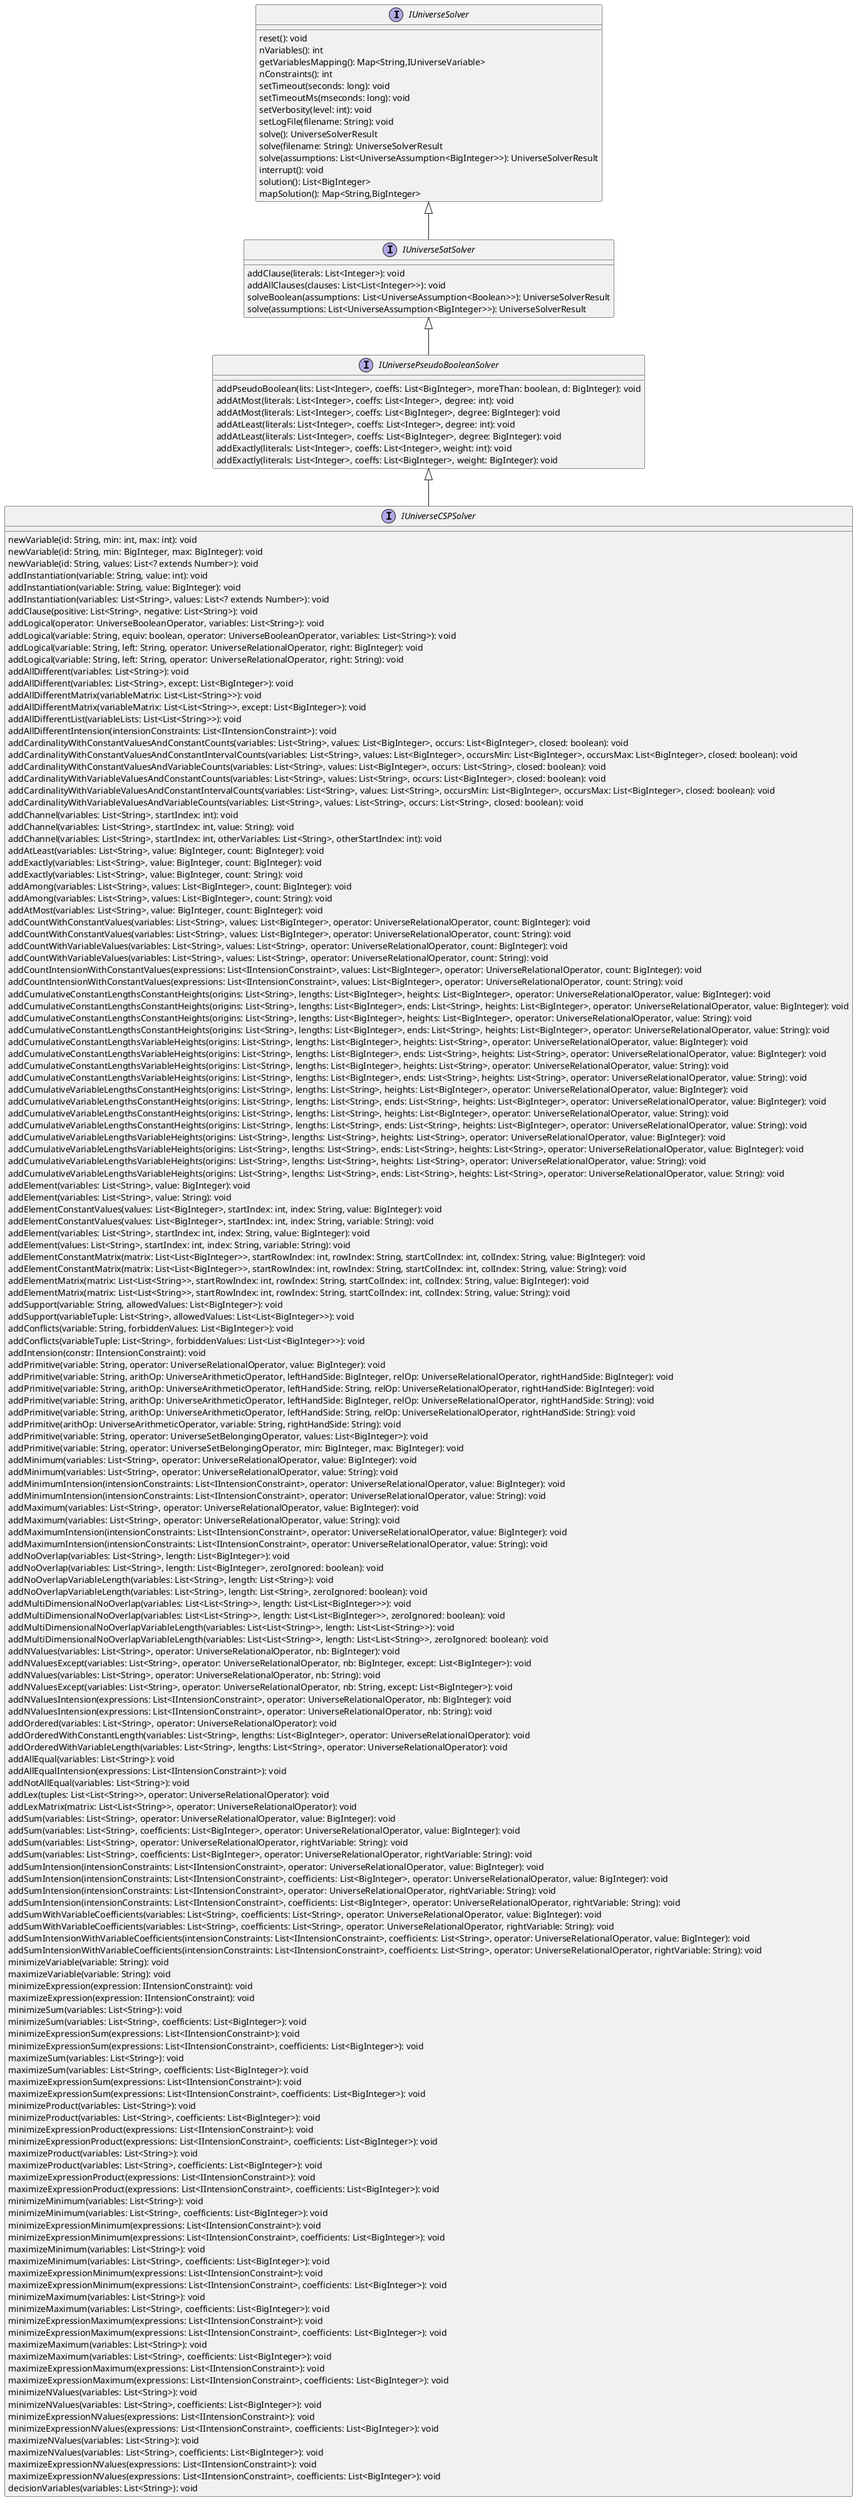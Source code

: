 @startuml
interface IUniverseSolver [[java:fr.univartois.cril.juniverse.core.IUniverseSolver]] {
	reset(): void
	nVariables(): int
	getVariablesMapping(): Map<String,IUniverseVariable>
	nConstraints(): int
	setTimeout(seconds: long): void
	setTimeoutMs(mseconds: long): void
	setVerbosity(level: int): void
	setLogFile(filename: String): void
	solve(): UniverseSolverResult
	solve(filename: String): UniverseSolverResult
	solve(assumptions: List<UniverseAssumption<BigInteger>>): UniverseSolverResult
	interrupt(): void
	solution(): List<BigInteger>
	mapSolution(): Map<String,BigInteger>
}
interface IUniverseCSPSolver [[java:fr.univartois.cril.juniverse.csp.IUniverseCSPSolver]] {
	newVariable(id: String, min: int, max: int): void
	newVariable(id: String, min: BigInteger, max: BigInteger): void
	newVariable(id: String, values: List<? extends Number>): void
	addInstantiation(variable: String, value: int): void
	addInstantiation(variable: String, value: BigInteger): void
	addInstantiation(variables: List<String>, values: List<? extends Number>): void
	addClause(positive: List<String>, negative: List<String>): void
	addLogical(operator: UniverseBooleanOperator, variables: List<String>): void
	addLogical(variable: String, equiv: boolean, operator: UniverseBooleanOperator, variables: List<String>): void
	addLogical(variable: String, left: String, operator: UniverseRelationalOperator, right: BigInteger): void
	addLogical(variable: String, left: String, operator: UniverseRelationalOperator, right: String): void
	addAllDifferent(variables: List<String>): void
	addAllDifferent(variables: List<String>, except: List<BigInteger>): void
	addAllDifferentMatrix(variableMatrix: List<List<String>>): void
	addAllDifferentMatrix(variableMatrix: List<List<String>>, except: List<BigInteger>): void
	addAllDifferentList(variableLists: List<List<String>>): void
	addAllDifferentIntension(intensionConstraints: List<IIntensionConstraint>): void
	addCardinalityWithConstantValuesAndConstantCounts(variables: List<String>, values: List<BigInteger>, occurs: List<BigInteger>, closed: boolean): void
	addCardinalityWithConstantValuesAndConstantIntervalCounts(variables: List<String>, values: List<BigInteger>, occursMin: List<BigInteger>, occursMax: List<BigInteger>, closed: boolean): void
	addCardinalityWithConstantValuesAndVariableCounts(variables: List<String>, values: List<BigInteger>, occurs: List<String>, closed: boolean): void
	addCardinalityWithVariableValuesAndConstantCounts(variables: List<String>, values: List<String>, occurs: List<BigInteger>, closed: boolean): void
	addCardinalityWithVariableValuesAndConstantIntervalCounts(variables: List<String>, values: List<String>, occursMin: List<BigInteger>, occursMax: List<BigInteger>, closed: boolean): void
	addCardinalityWithVariableValuesAndVariableCounts(variables: List<String>, values: List<String>, occurs: List<String>, closed: boolean): void
	addChannel(variables: List<String>, startIndex: int): void
	addChannel(variables: List<String>, startIndex: int, value: String): void
	addChannel(variables: List<String>, startIndex: int, otherVariables: List<String>, otherStartIndex: int): void
	addAtLeast(variables: List<String>, value: BigInteger, count: BigInteger): void
	addExactly(variables: List<String>, value: BigInteger, count: BigInteger): void
	addExactly(variables: List<String>, value: BigInteger, count: String): void
	addAmong(variables: List<String>, values: List<BigInteger>, count: BigInteger): void
	addAmong(variables: List<String>, values: List<BigInteger>, count: String): void
	addAtMost(variables: List<String>, value: BigInteger, count: BigInteger): void
	addCountWithConstantValues(variables: List<String>, values: List<BigInteger>, operator: UniverseRelationalOperator, count: BigInteger): void
	addCountWithConstantValues(variables: List<String>, values: List<BigInteger>, operator: UniverseRelationalOperator, count: String): void
	addCountWithVariableValues(variables: List<String>, values: List<String>, operator: UniverseRelationalOperator, count: BigInteger): void
	addCountWithVariableValues(variables: List<String>, values: List<String>, operator: UniverseRelationalOperator, count: String): void
	addCountIntensionWithConstantValues(expressions: List<IIntensionConstraint>, values: List<BigInteger>, operator: UniverseRelationalOperator, count: BigInteger): void
	addCountIntensionWithConstantValues(expressions: List<IIntensionConstraint>, values: List<BigInteger>, operator: UniverseRelationalOperator, count: String): void
	addCumulativeConstantLengthsConstantHeights(origins: List<String>, lengths: List<BigInteger>, heights: List<BigInteger>, operator: UniverseRelationalOperator, value: BigInteger): void
	addCumulativeConstantLengthsConstantHeights(origins: List<String>, lengths: List<BigInteger>, ends: List<String>, heights: List<BigInteger>, operator: UniverseRelationalOperator, value: BigInteger): void
	addCumulativeConstantLengthsConstantHeights(origins: List<String>, lengths: List<BigInteger>, heights: List<BigInteger>, operator: UniverseRelationalOperator, value: String): void
	addCumulativeConstantLengthsConstantHeights(origins: List<String>, lengths: List<BigInteger>, ends: List<String>, heights: List<BigInteger>, operator: UniverseRelationalOperator, value: String): void
	addCumulativeConstantLengthsVariableHeights(origins: List<String>, lengths: List<BigInteger>, heights: List<String>, operator: UniverseRelationalOperator, value: BigInteger): void
	addCumulativeConstantLengthsVariableHeights(origins: List<String>, lengths: List<BigInteger>, ends: List<String>, heights: List<String>, operator: UniverseRelationalOperator, value: BigInteger): void
	addCumulativeConstantLengthsVariableHeights(origins: List<String>, lengths: List<BigInteger>, heights: List<String>, operator: UniverseRelationalOperator, value: String): void
	addCumulativeConstantLengthsVariableHeights(origins: List<String>, lengths: List<BigInteger>, ends: List<String>, heights: List<String>, operator: UniverseRelationalOperator, value: String): void
	addCumulativeVariableLengthsConstantHeights(origins: List<String>, lengths: List<String>, heights: List<BigInteger>, operator: UniverseRelationalOperator, value: BigInteger): void
	addCumulativeVariableLengthsConstantHeights(origins: List<String>, lengths: List<String>, ends: List<String>, heights: List<BigInteger>, operator: UniverseRelationalOperator, value: BigInteger): void
	addCumulativeVariableLengthsConstantHeights(origins: List<String>, lengths: List<String>, heights: List<BigInteger>, operator: UniverseRelationalOperator, value: String): void
	addCumulativeVariableLengthsConstantHeights(origins: List<String>, lengths: List<String>, ends: List<String>, heights: List<BigInteger>, operator: UniverseRelationalOperator, value: String): void
	addCumulativeVariableLengthsVariableHeights(origins: List<String>, lengths: List<String>, heights: List<String>, operator: UniverseRelationalOperator, value: BigInteger): void
	addCumulativeVariableLengthsVariableHeights(origins: List<String>, lengths: List<String>, ends: List<String>, heights: List<String>, operator: UniverseRelationalOperator, value: BigInteger): void
	addCumulativeVariableLengthsVariableHeights(origins: List<String>, lengths: List<String>, heights: List<String>, operator: UniverseRelationalOperator, value: String): void
	addCumulativeVariableLengthsVariableHeights(origins: List<String>, lengths: List<String>, ends: List<String>, heights: List<String>, operator: UniverseRelationalOperator, value: String): void
	addElement(variables: List<String>, value: BigInteger): void
	addElement(variables: List<String>, value: String): void
	addElementConstantValues(values: List<BigInteger>, startIndex: int, index: String, value: BigInteger): void
	addElementConstantValues(values: List<BigInteger>, startIndex: int, index: String, variable: String): void
	addElement(variables: List<String>, startIndex: int, index: String, value: BigInteger): void
	addElement(values: List<String>, startIndex: int, index: String, variable: String): void
	addElementConstantMatrix(matrix: List<List<BigInteger>>, startRowIndex: int, rowIndex: String, startColIndex: int, colIndex: String, value: BigInteger): void
	addElementConstantMatrix(matrix: List<List<BigInteger>>, startRowIndex: int, rowIndex: String, startColIndex: int, colIndex: String, value: String): void
	addElementMatrix(matrix: List<List<String>>, startRowIndex: int, rowIndex: String, startColIndex: int, colIndex: String, value: BigInteger): void
	addElementMatrix(matrix: List<List<String>>, startRowIndex: int, rowIndex: String, startColIndex: int, colIndex: String, value: String): void
	addSupport(variable: String, allowedValues: List<BigInteger>): void
	addSupport(variableTuple: List<String>, allowedValues: List<List<BigInteger>>): void
	addConflicts(variable: String, forbiddenValues: List<BigInteger>): void
	addConflicts(variableTuple: List<String>, forbiddenValues: List<List<BigInteger>>): void
	addIntension(constr: IIntensionConstraint): void
	addPrimitive(variable: String, operator: UniverseRelationalOperator, value: BigInteger): void
	addPrimitive(variable: String, arithOp: UniverseArithmeticOperator, leftHandSide: BigInteger, relOp: UniverseRelationalOperator, rightHandSide: BigInteger): void
	addPrimitive(variable: String, arithOp: UniverseArithmeticOperator, leftHandSide: String, relOp: UniverseRelationalOperator, rightHandSide: BigInteger): void
	addPrimitive(variable: String, arithOp: UniverseArithmeticOperator, leftHandSide: BigInteger, relOp: UniverseRelationalOperator, rightHandSide: String): void
	addPrimitive(variable: String, arithOp: UniverseArithmeticOperator, leftHandSide: String, relOp: UniverseRelationalOperator, rightHandSide: String): void
	addPrimitive(arithOp: UniverseArithmeticOperator, variable: String, rightHandSide: String): void
	addPrimitive(variable: String, operator: UniverseSetBelongingOperator, values: List<BigInteger>): void
	addPrimitive(variable: String, operator: UniverseSetBelongingOperator, min: BigInteger, max: BigInteger): void
	addMinimum(variables: List<String>, operator: UniverseRelationalOperator, value: BigInteger): void
	addMinimum(variables: List<String>, operator: UniverseRelationalOperator, value: String): void
	addMinimumIntension(intensionConstraints: List<IIntensionConstraint>, operator: UniverseRelationalOperator, value: BigInteger): void
	addMinimumIntension(intensionConstraints: List<IIntensionConstraint>, operator: UniverseRelationalOperator, value: String): void
	addMaximum(variables: List<String>, operator: UniverseRelationalOperator, value: BigInteger): void
	addMaximum(variables: List<String>, operator: UniverseRelationalOperator, value: String): void
	addMaximumIntension(intensionConstraints: List<IIntensionConstraint>, operator: UniverseRelationalOperator, value: BigInteger): void
	addMaximumIntension(intensionConstraints: List<IIntensionConstraint>, operator: UniverseRelationalOperator, value: String): void
	addNoOverlap(variables: List<String>, length: List<BigInteger>): void
	addNoOverlap(variables: List<String>, length: List<BigInteger>, zeroIgnored: boolean): void
	addNoOverlapVariableLength(variables: List<String>, length: List<String>): void
	addNoOverlapVariableLength(variables: List<String>, length: List<String>, zeroIgnored: boolean): void
	addMultiDimensionalNoOverlap(variables: List<List<String>>, length: List<List<BigInteger>>): void
	addMultiDimensionalNoOverlap(variables: List<List<String>>, length: List<List<BigInteger>>, zeroIgnored: boolean): void
	addMultiDimensionalNoOverlapVariableLength(variables: List<List<String>>, length: List<List<String>>): void
	addMultiDimensionalNoOverlapVariableLength(variables: List<List<String>>, length: List<List<String>>, zeroIgnored: boolean): void
	addNValues(variables: List<String>, operator: UniverseRelationalOperator, nb: BigInteger): void
	addNValuesExcept(variables: List<String>, operator: UniverseRelationalOperator, nb: BigInteger, except: List<BigInteger>): void
	addNValues(variables: List<String>, operator: UniverseRelationalOperator, nb: String): void
	addNValuesExcept(variables: List<String>, operator: UniverseRelationalOperator, nb: String, except: List<BigInteger>): void
	addNValuesIntension(expressions: List<IIntensionConstraint>, operator: UniverseRelationalOperator, nb: BigInteger): void
	addNValuesIntension(expressions: List<IIntensionConstraint>, operator: UniverseRelationalOperator, nb: String): void
	addOrdered(variables: List<String>, operator: UniverseRelationalOperator): void
	addOrderedWithConstantLength(variables: List<String>, lengths: List<BigInteger>, operator: UniverseRelationalOperator): void
	addOrderedWithVariableLength(variables: List<String>, lengths: List<String>, operator: UniverseRelationalOperator): void
	addAllEqual(variables: List<String>): void
	addAllEqualIntension(expressions: List<IIntensionConstraint>): void
	addNotAllEqual(variables: List<String>): void
	addLex(tuples: List<List<String>>, operator: UniverseRelationalOperator): void
	addLexMatrix(matrix: List<List<String>>, operator: UniverseRelationalOperator): void
	addSum(variables: List<String>, operator: UniverseRelationalOperator, value: BigInteger): void
	addSum(variables: List<String>, coefficients: List<BigInteger>, operator: UniverseRelationalOperator, value: BigInteger): void
	addSum(variables: List<String>, operator: UniverseRelationalOperator, rightVariable: String): void
	addSum(variables: List<String>, coefficients: List<BigInteger>, operator: UniverseRelationalOperator, rightVariable: String): void
	addSumIntension(intensionConstraints: List<IIntensionConstraint>, operator: UniverseRelationalOperator, value: BigInteger): void
	addSumIntension(intensionConstraints: List<IIntensionConstraint>, coefficients: List<BigInteger>, operator: UniverseRelationalOperator, value: BigInteger): void
	addSumIntension(intensionConstraints: List<IIntensionConstraint>, operator: UniverseRelationalOperator, rightVariable: String): void
	addSumIntension(intensionConstraints: List<IIntensionConstraint>, coefficients: List<BigInteger>, operator: UniverseRelationalOperator, rightVariable: String): void
	addSumWithVariableCoefficients(variables: List<String>, coefficients: List<String>, operator: UniverseRelationalOperator, value: BigInteger): void
	addSumWithVariableCoefficients(variables: List<String>, coefficients: List<String>, operator: UniverseRelationalOperator, rightVariable: String): void
	addSumIntensionWithVariableCoefficients(intensionConstraints: List<IIntensionConstraint>, coefficients: List<String>, operator: UniverseRelationalOperator, value: BigInteger): void
	addSumIntensionWithVariableCoefficients(intensionConstraints: List<IIntensionConstraint>, coefficients: List<String>, operator: UniverseRelationalOperator, rightVariable: String): void
	minimizeVariable(variable: String): void
	maximizeVariable(variable: String): void
	minimizeExpression(expression: IIntensionConstraint): void
	maximizeExpression(expression: IIntensionConstraint): void
	minimizeSum(variables: List<String>): void
	minimizeSum(variables: List<String>, coefficients: List<BigInteger>): void
	minimizeExpressionSum(expressions: List<IIntensionConstraint>): void
	minimizeExpressionSum(expressions: List<IIntensionConstraint>, coefficients: List<BigInteger>): void
	maximizeSum(variables: List<String>): void
	maximizeSum(variables: List<String>, coefficients: List<BigInteger>): void
	maximizeExpressionSum(expressions: List<IIntensionConstraint>): void
	maximizeExpressionSum(expressions: List<IIntensionConstraint>, coefficients: List<BigInteger>): void
	minimizeProduct(variables: List<String>): void
	minimizeProduct(variables: List<String>, coefficients: List<BigInteger>): void
	minimizeExpressionProduct(expressions: List<IIntensionConstraint>): void
	minimizeExpressionProduct(expressions: List<IIntensionConstraint>, coefficients: List<BigInteger>): void
	maximizeProduct(variables: List<String>): void
	maximizeProduct(variables: List<String>, coefficients: List<BigInteger>): void
	maximizeExpressionProduct(expressions: List<IIntensionConstraint>): void
	maximizeExpressionProduct(expressions: List<IIntensionConstraint>, coefficients: List<BigInteger>): void
	minimizeMinimum(variables: List<String>): void
	minimizeMinimum(variables: List<String>, coefficients: List<BigInteger>): void
	minimizeExpressionMinimum(expressions: List<IIntensionConstraint>): void
	minimizeExpressionMinimum(expressions: List<IIntensionConstraint>, coefficients: List<BigInteger>): void
	maximizeMinimum(variables: List<String>): void
	maximizeMinimum(variables: List<String>, coefficients: List<BigInteger>): void
	maximizeExpressionMinimum(expressions: List<IIntensionConstraint>): void
	maximizeExpressionMinimum(expressions: List<IIntensionConstraint>, coefficients: List<BigInteger>): void
	minimizeMaximum(variables: List<String>): void
	minimizeMaximum(variables: List<String>, coefficients: List<BigInteger>): void
	minimizeExpressionMaximum(expressions: List<IIntensionConstraint>): void
	minimizeExpressionMaximum(expressions: List<IIntensionConstraint>, coefficients: List<BigInteger>): void
	maximizeMaximum(variables: List<String>): void
	maximizeMaximum(variables: List<String>, coefficients: List<BigInteger>): void
	maximizeExpressionMaximum(expressions: List<IIntensionConstraint>): void
	maximizeExpressionMaximum(expressions: List<IIntensionConstraint>, coefficients: List<BigInteger>): void
	minimizeNValues(variables: List<String>): void
	minimizeNValues(variables: List<String>, coefficients: List<BigInteger>): void
	minimizeExpressionNValues(expressions: List<IIntensionConstraint>): void
	minimizeExpressionNValues(expressions: List<IIntensionConstraint>, coefficients: List<BigInteger>): void
	maximizeNValues(variables: List<String>): void
	maximizeNValues(variables: List<String>, coefficients: List<BigInteger>): void
	maximizeExpressionNValues(expressions: List<IIntensionConstraint>): void
	maximizeExpressionNValues(expressions: List<IIntensionConstraint>, coefficients: List<BigInteger>): void
	decisionVariables(variables: List<String>): void
}
interface IUniversePseudoBooleanSolver {
}
IUniversePseudoBooleanSolver <|-- IUniverseCSPSolver
interface IUniversePseudoBooleanSolver [[java:fr.univartois.cril.juniverse.pb.IUniversePseudoBooleanSolver]] {
	addPseudoBoolean(lits: List<Integer>, coeffs: List<BigInteger>, moreThan: boolean, d: BigInteger): void
	addAtMost(literals: List<Integer>, coeffs: List<Integer>, degree: int): void
	addAtMost(literals: List<Integer>, coeffs: List<BigInteger>, degree: BigInteger): void
	addAtLeast(literals: List<Integer>, coeffs: List<Integer>, degree: int): void
	addAtLeast(literals: List<Integer>, coeffs: List<BigInteger>, degree: BigInteger): void
	addExactly(literals: List<Integer>, coeffs: List<Integer>, weight: int): void
	addExactly(literals: List<Integer>, coeffs: List<BigInteger>, weight: BigInteger): void
}
interface IUniverseSatSolver {
}
IUniverseSatSolver <|-- IUniversePseudoBooleanSolver
interface IUniverseSatSolver [[java:fr.univartois.cril.juniverse.sat.IUniverseSatSolver]] {
	addClause(literals: List<Integer>): void
	addAllClauses(clauses: List<List<Integer>>): void
	solveBoolean(assumptions: List<UniverseAssumption<Boolean>>): UniverseSolverResult
	solve(assumptions: List<UniverseAssumption<BigInteger>>): UniverseSolverResult
}
interface IUniverseSolver {
}
IUniverseSolver <|-- IUniverseSatSolver
@enduml